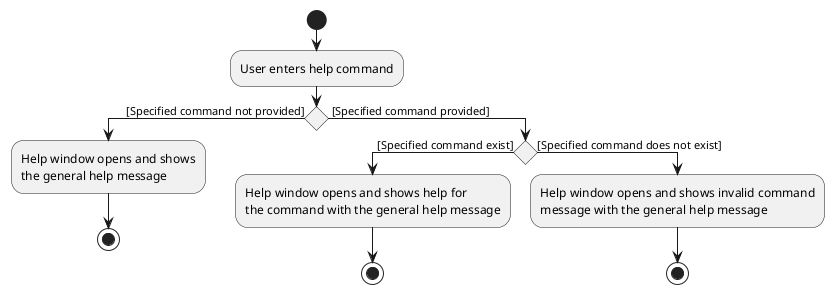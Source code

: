 @startuml
!pragma useVerticalIf on
start
:User enters help command;
if () then ([Specified command not provided])
    :Help window opens and shows
    the general help message;
    stop
else ( [Specified command provided])
    if () then ([Specified command exist])
        :Help window opens and shows help for
        the command with the general help message;
        stop
    else ([Specified command does not exist])
        :Help window opens and shows invalid command
        message with the general help message;
        stop
@enduml
